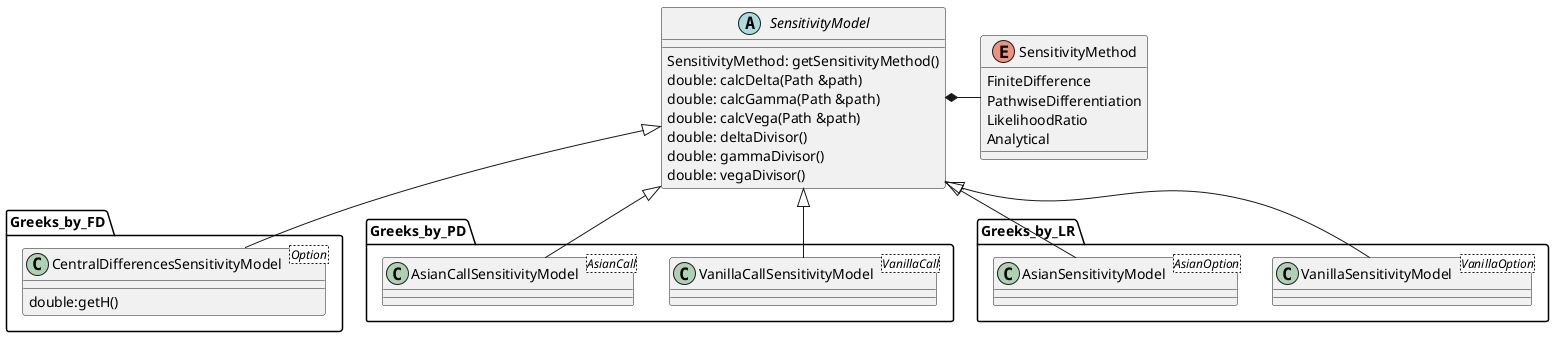 @startuml

enum SensitivityMethod {
FiniteDifference
PathwiseDifferentiation
LikelihoodRatio
Analytical
}

abstract class SensitivityModel {
SensitivityMethod: getSensitivityMethod()
    double: calcDelta(Path &path)
    double: calcGamma(Path &path)
    double: calcVega(Path &path)
    double: deltaDivisor()
    double: gammaDivisor()
    double: vegaDivisor()
}

SensitivityModel *- SensitivityMethod

namespace Greeks_by_FD {
    class CentralDifferencesSensitivityModel<Option> {
    double:getH()
    }
}

SensitivityModel <|-- Greeks_by_FD.CentralDifferencesSensitivityModel

namespace Greeks_by_PD {
    class VanillaCallSensitivityModel<VanillaCall>
    class AsianCallSensitivityModel<AsianCall>
}

SensitivityModel <|-- Greeks_by_PD.VanillaCallSensitivityModel
SensitivityModel <|-- Greeks_by_PD.AsianCallSensitivityModel

namespace Greeks_by_LR {
    class VanillaSensitivityModel<VanillaOption>
    class AsianSensitivityModel<AsianOption>
}

SensitivityModel <|-- Greeks_by_LR.VanillaSensitivityModel
SensitivityModel <|-- Greeks_by_LR.AsianSensitivityModel


@enduml